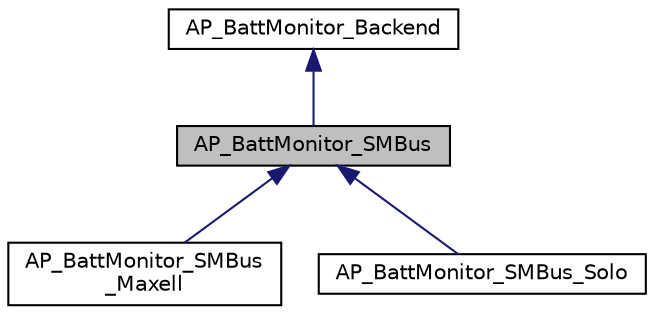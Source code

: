 digraph "AP_BattMonitor_SMBus"
{
 // INTERACTIVE_SVG=YES
  edge [fontname="Helvetica",fontsize="10",labelfontname="Helvetica",labelfontsize="10"];
  node [fontname="Helvetica",fontsize="10",shape=record];
  Node1 [label="AP_BattMonitor_SMBus",height=0.2,width=0.4,color="black", fillcolor="grey75", style="filled", fontcolor="black"];
  Node2 -> Node1 [dir="back",color="midnightblue",fontsize="10",style="solid",fontname="Helvetica"];
  Node2 [label="AP_BattMonitor_Backend",height=0.2,width=0.4,color="black", fillcolor="white", style="filled",URL="$classAP__BattMonitor__Backend.html"];
  Node1 -> Node3 [dir="back",color="midnightblue",fontsize="10",style="solid",fontname="Helvetica"];
  Node3 [label="AP_BattMonitor_SMBus\l_Maxell",height=0.2,width=0.4,color="black", fillcolor="white", style="filled",URL="$classAP__BattMonitor__SMBus__Maxell.html"];
  Node1 -> Node4 [dir="back",color="midnightblue",fontsize="10",style="solid",fontname="Helvetica"];
  Node4 [label="AP_BattMonitor_SMBus_Solo",height=0.2,width=0.4,color="black", fillcolor="white", style="filled",URL="$classAP__BattMonitor__SMBus__Solo.html"];
}
